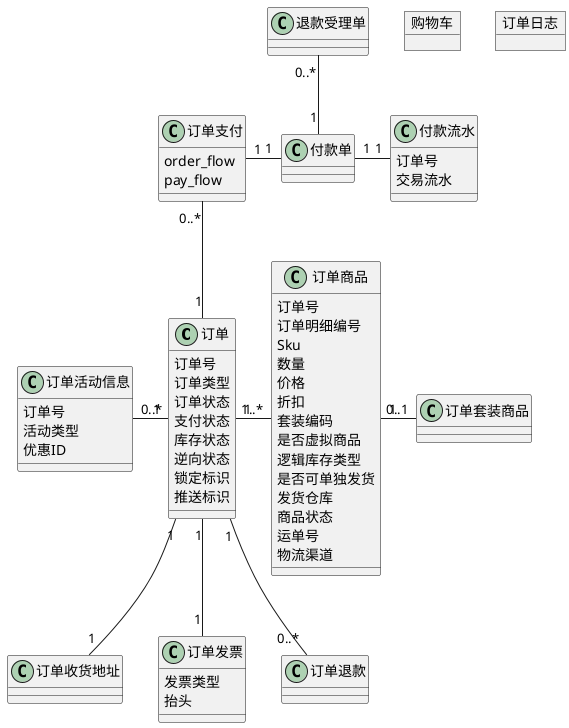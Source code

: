 @startuml

订单 "1" -down- "1" 订单收货地址
订单 "1" -left- "0..*" 订单活动信息
订单 "1" -up- "0..*" 订单支付

订单 "1" ------right----- "1..*" 订单商品
订单 "1" -down- "1" 订单发票
订单 "1" -- "0..*" 订单退款

订单商品 "1" --right-- "0..1" 订单套装商品
付款单 "1" -right- "1" 付款流水
付款单 "1" -left- "1" 订单支付
付款单 "1" -up- "0..*" 退款受理单

Object 退款受理单{

}
Object 付款单{

}

Object 付款流水{
    订单号
    交易流水
}

Object 购物车{
}


Object 订单活动信息{
    订单号
    活动类型
    优惠ID
}
Object 订单日志{
}

Object 订单收货地址{
}

Object 订单商品{
    订单号
    订单明细编号
    Sku
    数量
    价格
    折扣
    套装编码
    是否虚拟商品
    逻辑库存类型
    是否可单独发货
    发货仓库
    商品状态
    运单号
    物流渠道
}
Object 订单发票{
    发票类型
    抬头
}
Object 订单{
    订单号
    订单类型
    订单状态
    支付状态
    库存状态
    逆向状态
    锁定标识
    推送标识
}
Object 订单支付{
    order_flow
    pay_flow
}

Object 订单套装商品{

}

Object 订单退款{

}


@enduml